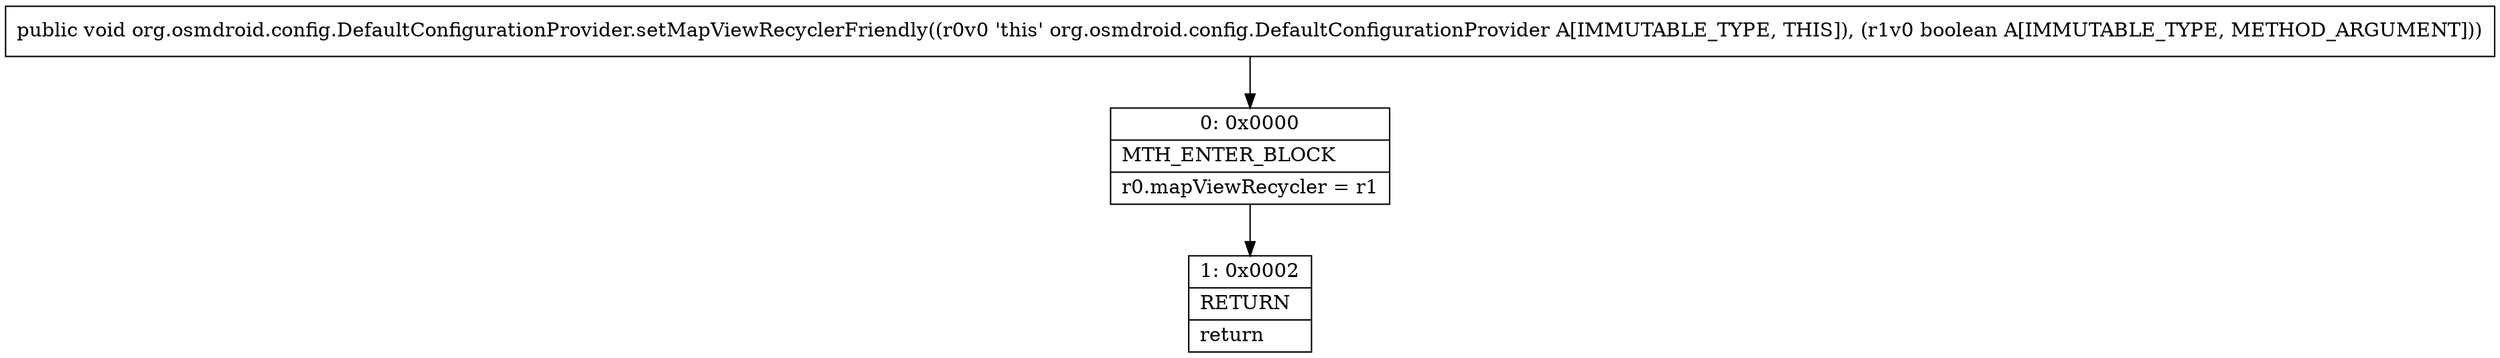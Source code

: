 digraph "CFG fororg.osmdroid.config.DefaultConfigurationProvider.setMapViewRecyclerFriendly(Z)V" {
Node_0 [shape=record,label="{0\:\ 0x0000|MTH_ENTER_BLOCK\l|r0.mapViewRecycler = r1\l}"];
Node_1 [shape=record,label="{1\:\ 0x0002|RETURN\l|return\l}"];
MethodNode[shape=record,label="{public void org.osmdroid.config.DefaultConfigurationProvider.setMapViewRecyclerFriendly((r0v0 'this' org.osmdroid.config.DefaultConfigurationProvider A[IMMUTABLE_TYPE, THIS]), (r1v0 boolean A[IMMUTABLE_TYPE, METHOD_ARGUMENT])) }"];
MethodNode -> Node_0;
Node_0 -> Node_1;
}

